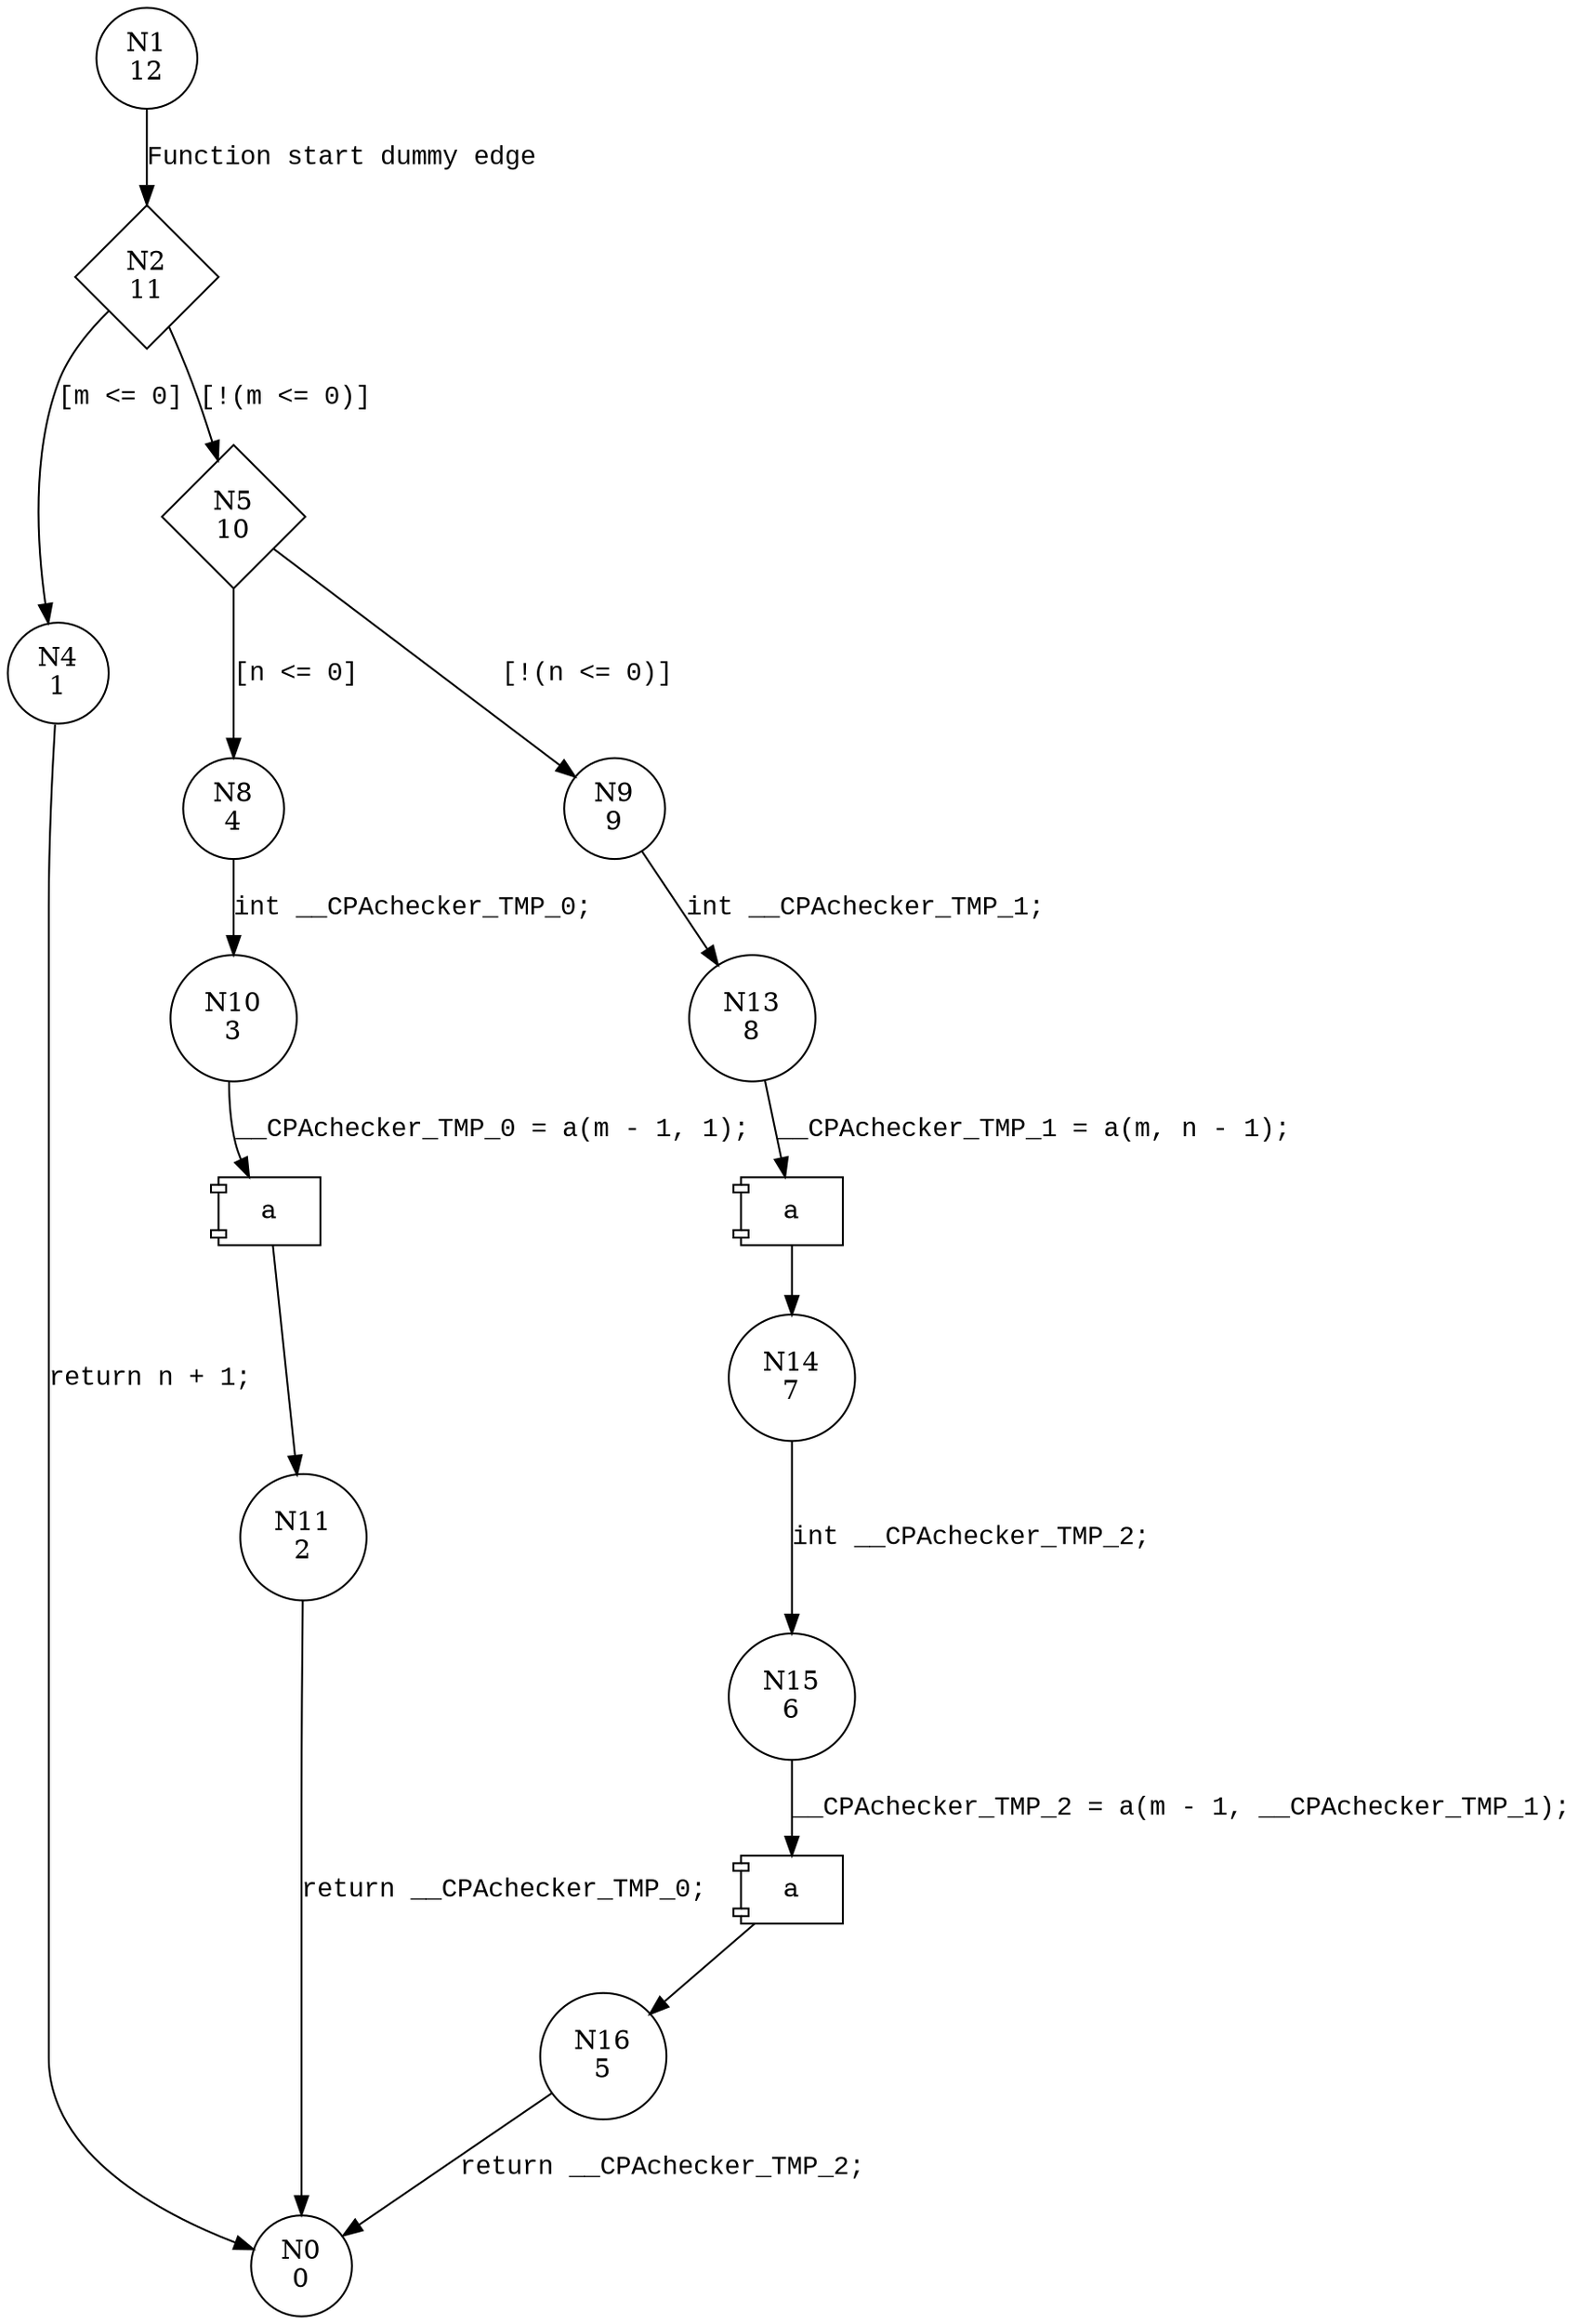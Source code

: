 digraph a {
1 [shape="circle" label="N1\n12"]
2 [shape="diamond" label="N2\n11"]
4 [shape="circle" label="N4\n1"]
5 [shape="diamond" label="N5\n10"]
8 [shape="circle" label="N8\n4"]
9 [shape="circle" label="N9\n9"]
13 [shape="circle" label="N13\n8"]
14 [shape="circle" label="N14\n7"]
15 [shape="circle" label="N15\n6"]
16 [shape="circle" label="N16\n5"]
10 [shape="circle" label="N10\n3"]
11 [shape="circle" label="N11\n2"]
0 [shape="circle" label="N0\n0"]
1 -> 2 [label="Function start dummy edge" fontname="Courier New"]
2 -> 4 [label="[m <= 0]" fontname="Courier New"]
2 -> 5 [label="[!(m <= 0)]" fontname="Courier New"]
5 -> 8 [label="[n <= 0]" fontname="Courier New"]
5 -> 9 [label="[!(n <= 0)]" fontname="Courier New"]
100001 [shape="component" label="a"]
13 -> 100001 [label="__CPAchecker_TMP_1 = a(m, n - 1);" fontname="Courier New"]
100001 -> 14 [label="" fontname="Courier New"]
100002 [shape="component" label="a"]
15 -> 100002 [label="__CPAchecker_TMP_2 = a(m - 1, __CPAchecker_TMP_1);" fontname="Courier New"]
100002 -> 16 [label="" fontname="Courier New"]
8 -> 10 [label="int __CPAchecker_TMP_0;" fontname="Courier New"]
100003 [shape="component" label="a"]
10 -> 100003 [label="__CPAchecker_TMP_0 = a(m - 1, 1);" fontname="Courier New"]
100003 -> 11 [label="" fontname="Courier New"]
4 -> 0 [label="return n + 1;" fontname="Courier New"]
9 -> 13 [label="int __CPAchecker_TMP_1;" fontname="Courier New"]
14 -> 15 [label="int __CPAchecker_TMP_2;" fontname="Courier New"]
16 -> 0 [label="return __CPAchecker_TMP_2;" fontname="Courier New"]
11 -> 0 [label="return __CPAchecker_TMP_0;" fontname="Courier New"]
}